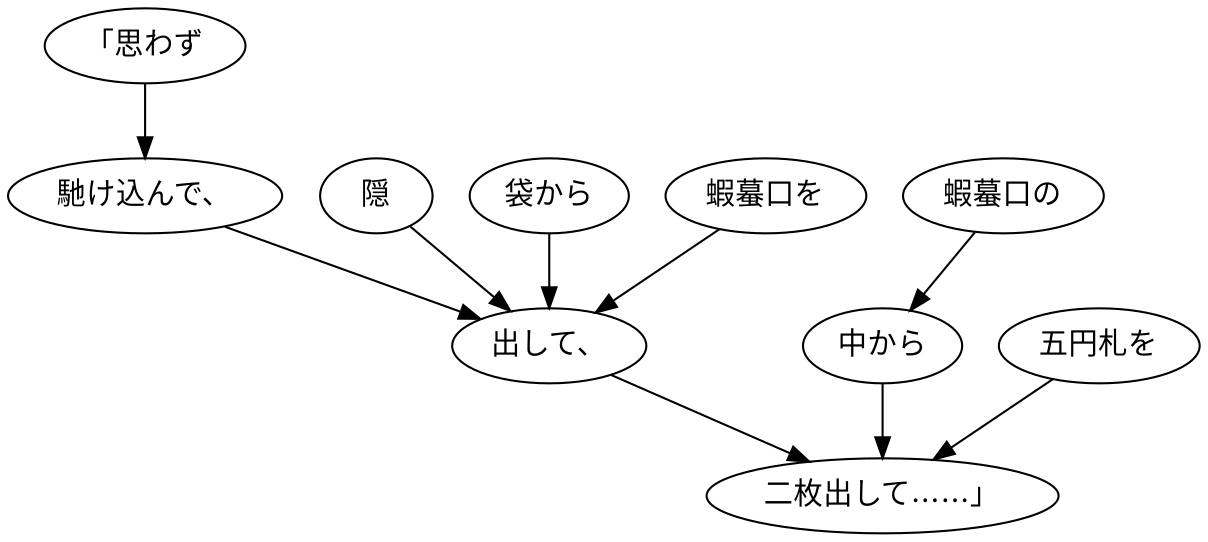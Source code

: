 digraph graph8037 {
	node0 [label="「思わず"];
	node1 [label="馳け込んで、"];
	node2 [label="隠"];
	node3 [label="袋から"];
	node4 [label="蝦蟇口を"];
	node5 [label="出して、"];
	node6 [label="蝦蟇口の"];
	node7 [label="中から"];
	node8 [label="五円札を"];
	node9 [label="二枚出して……」"];
	node0 -> node1;
	node1 -> node5;
	node2 -> node5;
	node3 -> node5;
	node4 -> node5;
	node5 -> node9;
	node6 -> node7;
	node7 -> node9;
	node8 -> node9;
}
